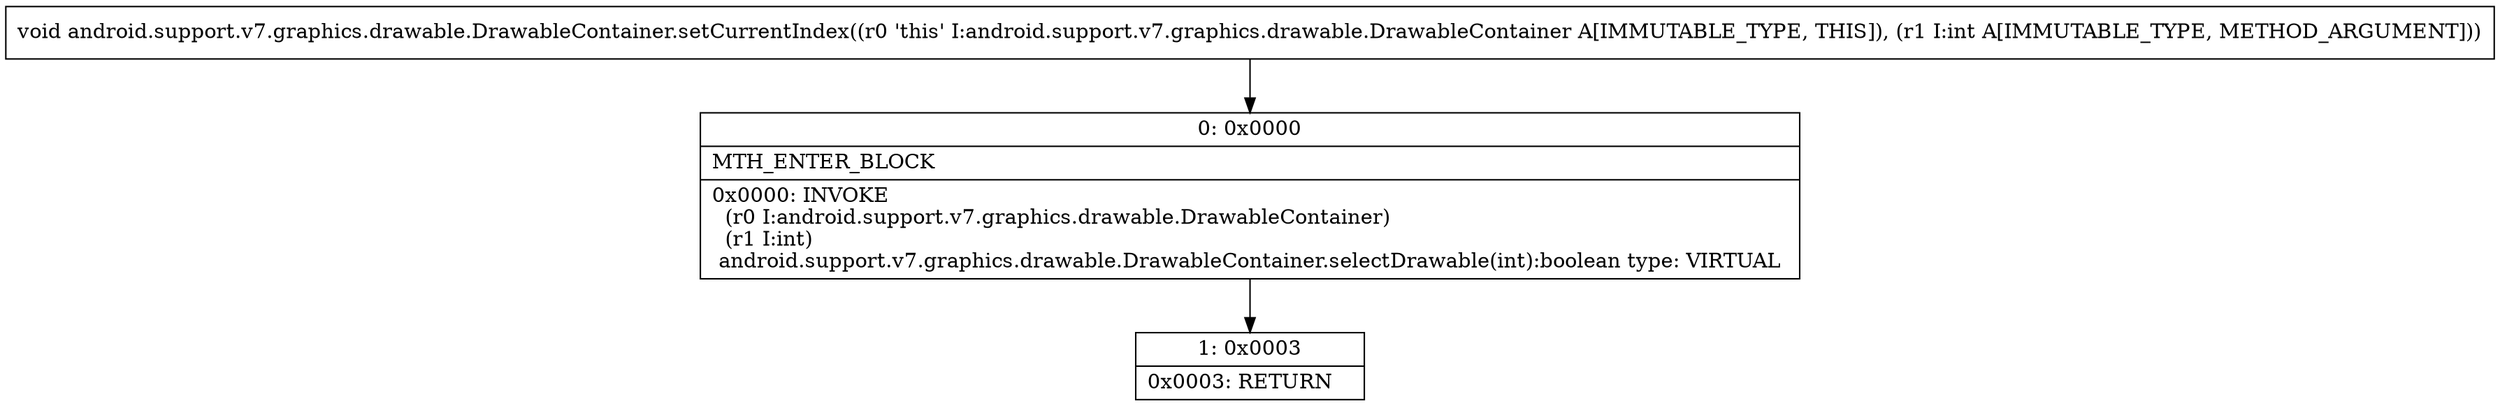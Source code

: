 digraph "CFG forandroid.support.v7.graphics.drawable.DrawableContainer.setCurrentIndex(I)V" {
Node_0 [shape=record,label="{0\:\ 0x0000|MTH_ENTER_BLOCK\l|0x0000: INVOKE  \l  (r0 I:android.support.v7.graphics.drawable.DrawableContainer)\l  (r1 I:int)\l android.support.v7.graphics.drawable.DrawableContainer.selectDrawable(int):boolean type: VIRTUAL \l}"];
Node_1 [shape=record,label="{1\:\ 0x0003|0x0003: RETURN   \l}"];
MethodNode[shape=record,label="{void android.support.v7.graphics.drawable.DrawableContainer.setCurrentIndex((r0 'this' I:android.support.v7.graphics.drawable.DrawableContainer A[IMMUTABLE_TYPE, THIS]), (r1 I:int A[IMMUTABLE_TYPE, METHOD_ARGUMENT])) }"];
MethodNode -> Node_0;
Node_0 -> Node_1;
}


